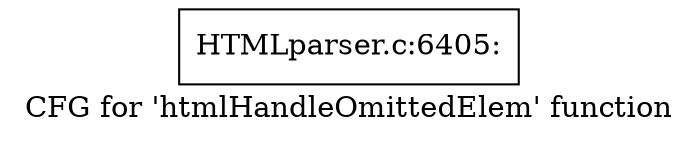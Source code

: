 digraph "CFG for 'htmlHandleOmittedElem' function" {
	label="CFG for 'htmlHandleOmittedElem' function";

	Node0x450abb0 [shape=record,label="{HTMLparser.c:6405:}"];
}
